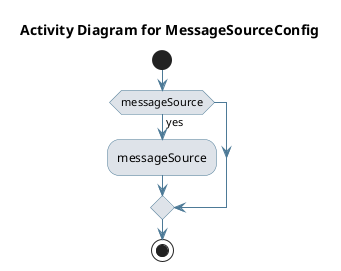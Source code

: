 @startuml
skinparam activity {
 BackgroundColor #DEE3E9 
 BorderColor #4D7A97 
 ArrowColor #4D7A97 
}
!pragma useVerticalIf on
start
title Activity Diagram for MessageSourceConfig

if (messageSource) then (yes)
:messageSource;
endif
stop
@enduml
